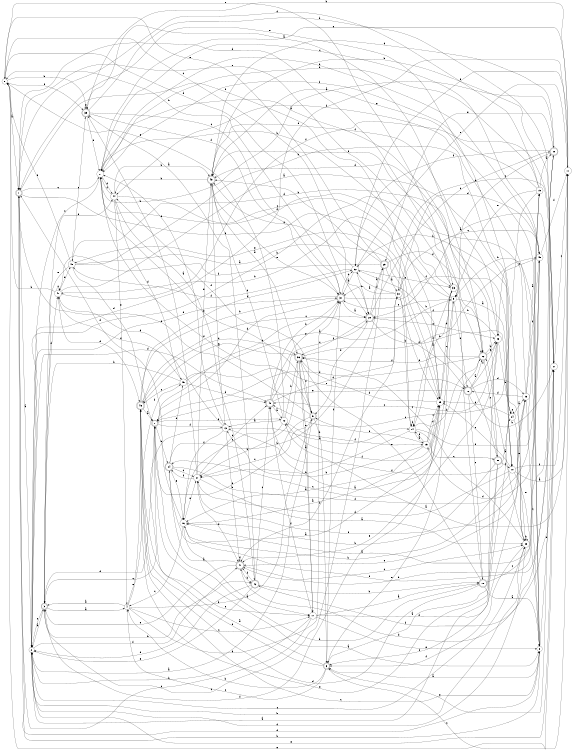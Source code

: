 digraph n41_5 {
__start0 [label="" shape="none"];

rankdir=LR;
size="8,5";

s0 [style="filled", color="black", fillcolor="white" shape="circle", label="0"];
s1 [style="rounded,filled", color="black", fillcolor="white" shape="doublecircle", label="1"];
s2 [style="filled", color="black", fillcolor="white" shape="circle", label="2"];
s3 [style="rounded,filled", color="black", fillcolor="white" shape="doublecircle", label="3"];
s4 [style="filled", color="black", fillcolor="white" shape="circle", label="4"];
s5 [style="rounded,filled", color="black", fillcolor="white" shape="doublecircle", label="5"];
s6 [style="rounded,filled", color="black", fillcolor="white" shape="doublecircle", label="6"];
s7 [style="rounded,filled", color="black", fillcolor="white" shape="doublecircle", label="7"];
s8 [style="filled", color="black", fillcolor="white" shape="circle", label="8"];
s9 [style="filled", color="black", fillcolor="white" shape="circle", label="9"];
s10 [style="filled", color="black", fillcolor="white" shape="circle", label="10"];
s11 [style="filled", color="black", fillcolor="white" shape="circle", label="11"];
s12 [style="filled", color="black", fillcolor="white" shape="circle", label="12"];
s13 [style="filled", color="black", fillcolor="white" shape="circle", label="13"];
s14 [style="filled", color="black", fillcolor="white" shape="circle", label="14"];
s15 [style="filled", color="black", fillcolor="white" shape="circle", label="15"];
s16 [style="filled", color="black", fillcolor="white" shape="circle", label="16"];
s17 [style="filled", color="black", fillcolor="white" shape="circle", label="17"];
s18 [style="rounded,filled", color="black", fillcolor="white" shape="doublecircle", label="18"];
s19 [style="filled", color="black", fillcolor="white" shape="circle", label="19"];
s20 [style="rounded,filled", color="black", fillcolor="white" shape="doublecircle", label="20"];
s21 [style="filled", color="black", fillcolor="white" shape="circle", label="21"];
s22 [style="rounded,filled", color="black", fillcolor="white" shape="doublecircle", label="22"];
s23 [style="filled", color="black", fillcolor="white" shape="circle", label="23"];
s24 [style="filled", color="black", fillcolor="white" shape="circle", label="24"];
s25 [style="filled", color="black", fillcolor="white" shape="circle", label="25"];
s26 [style="rounded,filled", color="black", fillcolor="white" shape="doublecircle", label="26"];
s27 [style="filled", color="black", fillcolor="white" shape="circle", label="27"];
s28 [style="rounded,filled", color="black", fillcolor="white" shape="doublecircle", label="28"];
s29 [style="rounded,filled", color="black", fillcolor="white" shape="doublecircle", label="29"];
s30 [style="filled", color="black", fillcolor="white" shape="circle", label="30"];
s31 [style="rounded,filled", color="black", fillcolor="white" shape="doublecircle", label="31"];
s32 [style="filled", color="black", fillcolor="white" shape="circle", label="32"];
s33 [style="filled", color="black", fillcolor="white" shape="circle", label="33"];
s34 [style="rounded,filled", color="black", fillcolor="white" shape="doublecircle", label="34"];
s35 [style="filled", color="black", fillcolor="white" shape="circle", label="35"];
s36 [style="rounded,filled", color="black", fillcolor="white" shape="doublecircle", label="36"];
s37 [style="filled", color="black", fillcolor="white" shape="circle", label="37"];
s38 [style="filled", color="black", fillcolor="white" shape="circle", label="38"];
s39 [style="rounded,filled", color="black", fillcolor="white" shape="doublecircle", label="39"];
s40 [style="rounded,filled", color="black", fillcolor="white" shape="doublecircle", label="40"];
s41 [style="rounded,filled", color="black", fillcolor="white" shape="doublecircle", label="41"];
s42 [style="rounded,filled", color="black", fillcolor="white" shape="doublecircle", label="42"];
s43 [style="rounded,filled", color="black", fillcolor="white" shape="doublecircle", label="43"];
s44 [style="filled", color="black", fillcolor="white" shape="circle", label="44"];
s45 [style="filled", color="black", fillcolor="white" shape="circle", label="45"];
s46 [style="rounded,filled", color="black", fillcolor="white" shape="doublecircle", label="46"];
s47 [style="filled", color="black", fillcolor="white" shape="circle", label="47"];
s48 [style="filled", color="black", fillcolor="white" shape="circle", label="48"];
s49 [style="filled", color="black", fillcolor="white" shape="circle", label="49"];
s50 [style="rounded,filled", color="black", fillcolor="white" shape="doublecircle", label="50"];
s0 -> s1 [label="a"];
s0 -> s39 [label="b"];
s0 -> s28 [label="c"];
s0 -> s28 [label="d"];
s0 -> s33 [label="e"];
s0 -> s39 [label="f"];
s1 -> s2 [label="a"];
s1 -> s8 [label="b"];
s1 -> s21 [label="c"];
s1 -> s8 [label="d"];
s1 -> s35 [label="e"];
s1 -> s35 [label="f"];
s2 -> s3 [label="a"];
s2 -> s38 [label="b"];
s2 -> s38 [label="c"];
s2 -> s40 [label="d"];
s2 -> s27 [label="e"];
s2 -> s41 [label="f"];
s3 -> s4 [label="a"];
s3 -> s42 [label="b"];
s3 -> s2 [label="c"];
s3 -> s47 [label="d"];
s3 -> s44 [label="e"];
s3 -> s35 [label="f"];
s4 -> s3 [label="a"];
s4 -> s5 [label="b"];
s4 -> s17 [label="c"];
s4 -> s31 [label="d"];
s4 -> s46 [label="e"];
s4 -> s45 [label="f"];
s5 -> s2 [label="a"];
s5 -> s6 [label="b"];
s5 -> s37 [label="c"];
s5 -> s1 [label="d"];
s5 -> s7 [label="e"];
s5 -> s44 [label="f"];
s6 -> s7 [label="a"];
s6 -> s4 [label="b"];
s6 -> s4 [label="c"];
s6 -> s46 [label="d"];
s6 -> s20 [label="e"];
s6 -> s31 [label="f"];
s7 -> s8 [label="a"];
s7 -> s34 [label="b"];
s7 -> s28 [label="c"];
s7 -> s3 [label="d"];
s7 -> s12 [label="e"];
s7 -> s13 [label="f"];
s8 -> s6 [label="a"];
s8 -> s9 [label="b"];
s8 -> s46 [label="c"];
s8 -> s27 [label="d"];
s8 -> s43 [label="e"];
s8 -> s44 [label="f"];
s9 -> s10 [label="a"];
s9 -> s47 [label="b"];
s9 -> s31 [label="c"];
s9 -> s21 [label="d"];
s9 -> s6 [label="e"];
s9 -> s26 [label="f"];
s10 -> s11 [label="a"];
s10 -> s16 [label="b"];
s10 -> s35 [label="c"];
s10 -> s37 [label="d"];
s10 -> s8 [label="e"];
s10 -> s11 [label="f"];
s11 -> s12 [label="a"];
s11 -> s39 [label="b"];
s11 -> s6 [label="c"];
s11 -> s2 [label="d"];
s11 -> s21 [label="e"];
s11 -> s32 [label="f"];
s12 -> s13 [label="a"];
s12 -> s36 [label="b"];
s12 -> s16 [label="c"];
s12 -> s43 [label="d"];
s12 -> s0 [label="e"];
s12 -> s15 [label="f"];
s13 -> s14 [label="a"];
s13 -> s41 [label="b"];
s13 -> s3 [label="c"];
s13 -> s47 [label="d"];
s13 -> s21 [label="e"];
s13 -> s16 [label="f"];
s14 -> s15 [label="a"];
s14 -> s37 [label="b"];
s14 -> s50 [label="c"];
s14 -> s22 [label="d"];
s14 -> s49 [label="e"];
s14 -> s14 [label="f"];
s15 -> s16 [label="a"];
s15 -> s13 [label="b"];
s15 -> s35 [label="c"];
s15 -> s35 [label="d"];
s15 -> s5 [label="e"];
s15 -> s14 [label="f"];
s16 -> s17 [label="a"];
s16 -> s25 [label="b"];
s16 -> s4 [label="c"];
s16 -> s1 [label="d"];
s16 -> s37 [label="e"];
s16 -> s27 [label="f"];
s17 -> s18 [label="a"];
s17 -> s2 [label="b"];
s17 -> s1 [label="c"];
s17 -> s25 [label="d"];
s17 -> s8 [label="e"];
s17 -> s40 [label="f"];
s18 -> s8 [label="a"];
s18 -> s7 [label="b"];
s18 -> s19 [label="c"];
s18 -> s46 [label="d"];
s18 -> s36 [label="e"];
s18 -> s43 [label="f"];
s19 -> s20 [label="a"];
s19 -> s21 [label="b"];
s19 -> s40 [label="c"];
s19 -> s1 [label="d"];
s19 -> s9 [label="e"];
s19 -> s21 [label="f"];
s20 -> s21 [label="a"];
s20 -> s41 [label="b"];
s20 -> s9 [label="c"];
s20 -> s41 [label="d"];
s20 -> s29 [label="e"];
s20 -> s32 [label="f"];
s21 -> s22 [label="a"];
s21 -> s33 [label="b"];
s21 -> s2 [label="c"];
s21 -> s44 [label="d"];
s21 -> s5 [label="e"];
s21 -> s5 [label="f"];
s22 -> s13 [label="a"];
s22 -> s23 [label="b"];
s22 -> s50 [label="c"];
s22 -> s7 [label="d"];
s22 -> s23 [label="e"];
s22 -> s36 [label="f"];
s23 -> s6 [label="a"];
s23 -> s24 [label="b"];
s23 -> s40 [label="c"];
s23 -> s48 [label="d"];
s23 -> s41 [label="e"];
s23 -> s28 [label="f"];
s24 -> s25 [label="a"];
s24 -> s32 [label="b"];
s24 -> s24 [label="c"];
s24 -> s35 [label="d"];
s24 -> s38 [label="e"];
s24 -> s6 [label="f"];
s25 -> s19 [label="a"];
s25 -> s2 [label="b"];
s25 -> s8 [label="c"];
s25 -> s26 [label="d"];
s25 -> s41 [label="e"];
s25 -> s49 [label="f"];
s26 -> s22 [label="a"];
s26 -> s27 [label="b"];
s26 -> s18 [label="c"];
s26 -> s25 [label="d"];
s26 -> s7 [label="e"];
s26 -> s23 [label="f"];
s27 -> s28 [label="a"];
s27 -> s43 [label="b"];
s27 -> s11 [label="c"];
s27 -> s30 [label="d"];
s27 -> s0 [label="e"];
s27 -> s42 [label="f"];
s28 -> s29 [label="a"];
s28 -> s10 [label="b"];
s28 -> s20 [label="c"];
s28 -> s5 [label="d"];
s28 -> s23 [label="e"];
s28 -> s36 [label="f"];
s29 -> s30 [label="a"];
s29 -> s43 [label="b"];
s29 -> s3 [label="c"];
s29 -> s22 [label="d"];
s29 -> s0 [label="e"];
s29 -> s47 [label="f"];
s30 -> s31 [label="a"];
s30 -> s14 [label="b"];
s30 -> s49 [label="c"];
s30 -> s49 [label="d"];
s30 -> s35 [label="e"];
s30 -> s32 [label="f"];
s31 -> s28 [label="a"];
s31 -> s0 [label="b"];
s31 -> s32 [label="c"];
s31 -> s7 [label="d"];
s31 -> s2 [label="e"];
s31 -> s10 [label="f"];
s32 -> s31 [label="a"];
s32 -> s28 [label="b"];
s32 -> s33 [label="c"];
s32 -> s43 [label="d"];
s32 -> s11 [label="e"];
s32 -> s48 [label="f"];
s33 -> s14 [label="a"];
s33 -> s22 [label="b"];
s33 -> s34 [label="c"];
s33 -> s1 [label="d"];
s33 -> s1 [label="e"];
s33 -> s14 [label="f"];
s34 -> s35 [label="a"];
s34 -> s29 [label="b"];
s34 -> s37 [label="c"];
s34 -> s45 [label="d"];
s34 -> s16 [label="e"];
s34 -> s19 [label="f"];
s35 -> s16 [label="a"];
s35 -> s33 [label="b"];
s35 -> s9 [label="c"];
s35 -> s36 [label="d"];
s35 -> s48 [label="e"];
s35 -> s12 [label="f"];
s36 -> s17 [label="a"];
s36 -> s37 [label="b"];
s36 -> s46 [label="c"];
s36 -> s49 [label="d"];
s36 -> s17 [label="e"];
s36 -> s5 [label="f"];
s37 -> s38 [label="a"];
s37 -> s39 [label="b"];
s37 -> s40 [label="c"];
s37 -> s41 [label="d"];
s37 -> s43 [label="e"];
s37 -> s34 [label="f"];
s38 -> s22 [label="a"];
s38 -> s38 [label="b"];
s38 -> s36 [label="c"];
s38 -> s2 [label="d"];
s38 -> s1 [label="e"];
s38 -> s6 [label="f"];
s39 -> s22 [label="a"];
s39 -> s27 [label="b"];
s39 -> s31 [label="c"];
s39 -> s21 [label="d"];
s39 -> s39 [label="e"];
s39 -> s31 [label="f"];
s40 -> s12 [label="a"];
s40 -> s31 [label="b"];
s40 -> s28 [label="c"];
s40 -> s30 [label="d"];
s40 -> s31 [label="e"];
s40 -> s24 [label="f"];
s41 -> s34 [label="a"];
s41 -> s42 [label="b"];
s41 -> s38 [label="c"];
s41 -> s30 [label="d"];
s41 -> s3 [label="e"];
s41 -> s41 [label="f"];
s42 -> s39 [label="a"];
s42 -> s18 [label="b"];
s42 -> s40 [label="c"];
s42 -> s2 [label="d"];
s42 -> s2 [label="e"];
s42 -> s41 [label="f"];
s43 -> s36 [label="a"];
s43 -> s44 [label="b"];
s43 -> s13 [label="c"];
s43 -> s20 [label="d"];
s43 -> s31 [label="e"];
s43 -> s23 [label="f"];
s44 -> s42 [label="a"];
s44 -> s43 [label="b"];
s44 -> s35 [label="c"];
s44 -> s45 [label="d"];
s44 -> s4 [label="e"];
s44 -> s21 [label="f"];
s45 -> s9 [label="a"];
s45 -> s3 [label="b"];
s45 -> s46 [label="c"];
s45 -> s40 [label="d"];
s45 -> s26 [label="e"];
s45 -> s47 [label="f"];
s46 -> s7 [label="a"];
s46 -> s31 [label="b"];
s46 -> s26 [label="c"];
s46 -> s36 [label="d"];
s46 -> s17 [label="e"];
s46 -> s32 [label="f"];
s47 -> s24 [label="a"];
s47 -> s0 [label="b"];
s47 -> s47 [label="c"];
s47 -> s46 [label="d"];
s47 -> s48 [label="e"];
s47 -> s27 [label="f"];
s48 -> s14 [label="a"];
s48 -> s38 [label="b"];
s48 -> s39 [label="c"];
s48 -> s7 [label="d"];
s48 -> s3 [label="e"];
s48 -> s0 [label="f"];
s49 -> s16 [label="a"];
s49 -> s21 [label="b"];
s49 -> s21 [label="c"];
s49 -> s15 [label="d"];
s49 -> s23 [label="e"];
s49 -> s11 [label="f"];
s50 -> s2 [label="a"];
s50 -> s32 [label="b"];
s50 -> s10 [label="c"];
s50 -> s43 [label="d"];
s50 -> s46 [label="e"];
s50 -> s37 [label="f"];

}